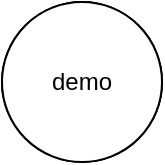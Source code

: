 <mxfile version="15.2.9" type="github">
  <diagram id="zpDstGxBd2i6_WtKqd7M" name="Page-1">
    <mxGraphModel dx="474" dy="660" grid="1" gridSize="10" guides="1" tooltips="1" connect="1" arrows="1" fold="1" page="1" pageScale="1" pageWidth="827" pageHeight="1169" math="0" shadow="0">
      <root>
        <mxCell id="0" />
        <mxCell id="1" parent="0" />
        <mxCell id="r5spy7IWZd5POLLM6oVE-1" value="" style="ellipse;whiteSpace=wrap;html=1;aspect=fixed;" vertex="1" parent="1">
          <mxGeometry x="210" y="300" width="80" height="80" as="geometry" />
        </mxCell>
        <mxCell id="r5spy7IWZd5POLLM6oVE-2" value="demo" style="ellipse;whiteSpace=wrap;html=1;aspect=fixed;" vertex="1" parent="1">
          <mxGeometry x="210" y="300" width="80" height="80" as="geometry" />
        </mxCell>
      </root>
    </mxGraphModel>
  </diagram>
</mxfile>
